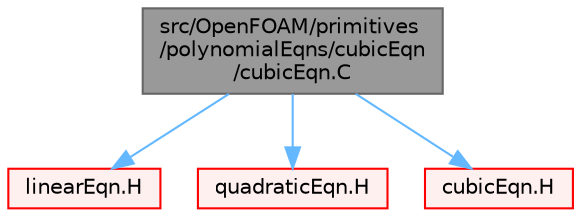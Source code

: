 digraph "src/OpenFOAM/primitives/polynomialEqns/cubicEqn/cubicEqn.C"
{
 // LATEX_PDF_SIZE
  bgcolor="transparent";
  edge [fontname=Helvetica,fontsize=10,labelfontname=Helvetica,labelfontsize=10];
  node [fontname=Helvetica,fontsize=10,shape=box,height=0.2,width=0.4];
  Node1 [id="Node000001",label="src/OpenFOAM/primitives\l/polynomialEqns/cubicEqn\l/cubicEqn.C",height=0.2,width=0.4,color="gray40", fillcolor="grey60", style="filled", fontcolor="black",tooltip=" "];
  Node1 -> Node2 [id="edge1_Node000001_Node000002",color="steelblue1",style="solid",tooltip=" "];
  Node2 [id="Node000002",label="linearEqn.H",height=0.2,width=0.4,color="red", fillcolor="#FFF0F0", style="filled",URL="$linearEqn_8H.html",tooltip=" "];
  Node1 -> Node79 [id="edge2_Node000001_Node000079",color="steelblue1",style="solid",tooltip=" "];
  Node79 [id="Node000079",label="quadraticEqn.H",height=0.2,width=0.4,color="red", fillcolor="#FFF0F0", style="filled",URL="$quadraticEqn_8H.html",tooltip=" "];
  Node1 -> Node81 [id="edge3_Node000001_Node000081",color="steelblue1",style="solid",tooltip=" "];
  Node81 [id="Node000081",label="cubicEqn.H",height=0.2,width=0.4,color="red", fillcolor="#FFF0F0", style="filled",URL="$cubicEqn_8H.html",tooltip=" "];
}
